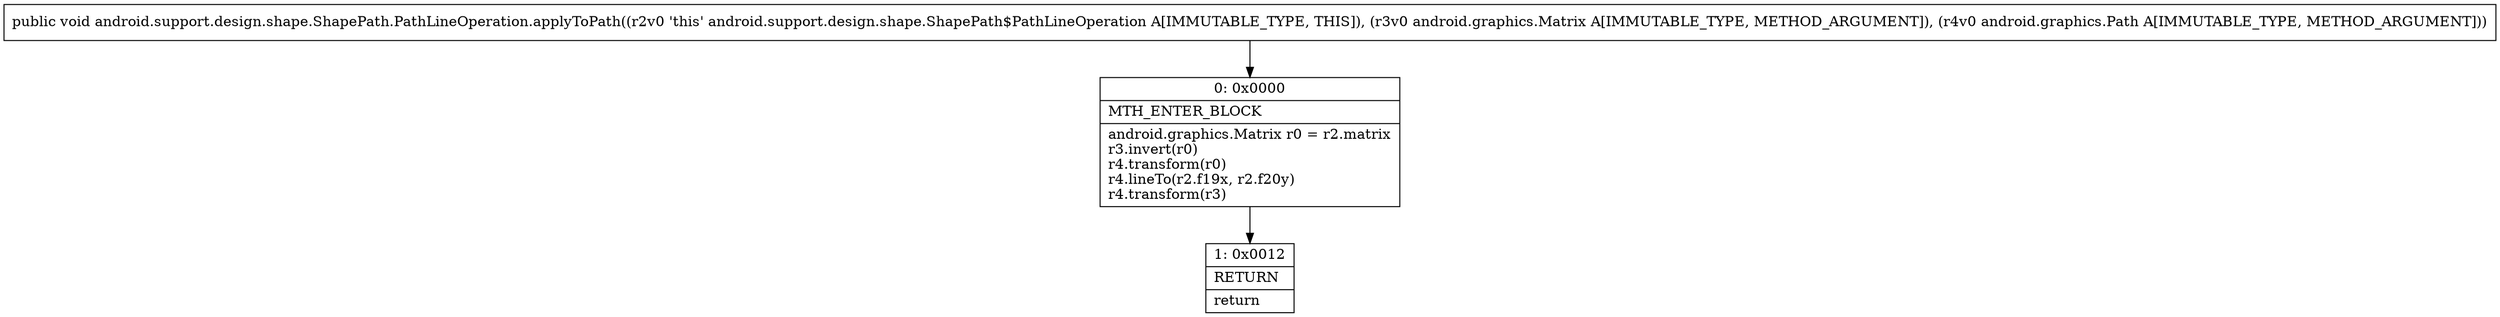 digraph "CFG forandroid.support.design.shape.ShapePath.PathLineOperation.applyToPath(Landroid\/graphics\/Matrix;Landroid\/graphics\/Path;)V" {
Node_0 [shape=record,label="{0\:\ 0x0000|MTH_ENTER_BLOCK\l|android.graphics.Matrix r0 = r2.matrix\lr3.invert(r0)\lr4.transform(r0)\lr4.lineTo(r2.f19x, r2.f20y)\lr4.transform(r3)\l}"];
Node_1 [shape=record,label="{1\:\ 0x0012|RETURN\l|return\l}"];
MethodNode[shape=record,label="{public void android.support.design.shape.ShapePath.PathLineOperation.applyToPath((r2v0 'this' android.support.design.shape.ShapePath$PathLineOperation A[IMMUTABLE_TYPE, THIS]), (r3v0 android.graphics.Matrix A[IMMUTABLE_TYPE, METHOD_ARGUMENT]), (r4v0 android.graphics.Path A[IMMUTABLE_TYPE, METHOD_ARGUMENT])) }"];
MethodNode -> Node_0;
Node_0 -> Node_1;
}

